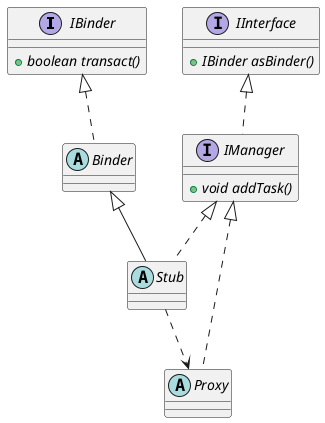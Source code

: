 @startuml

interface IBinder{
    +{abstract} boolean transact()
}
abstract class Binder{

}
interface IInterface{
    +{abstract} IBinder asBinder()
}
interface IManager{
    +{abstract} void addTask()
}
abstract class Stub
abstract class Proxy

IBinder <|.. Binder
Binder <|-- Stub

IInterface <|.. IManager

IManager <|.. Stub
IManager <|.. Proxy

Stub ..> Proxy


@enduml